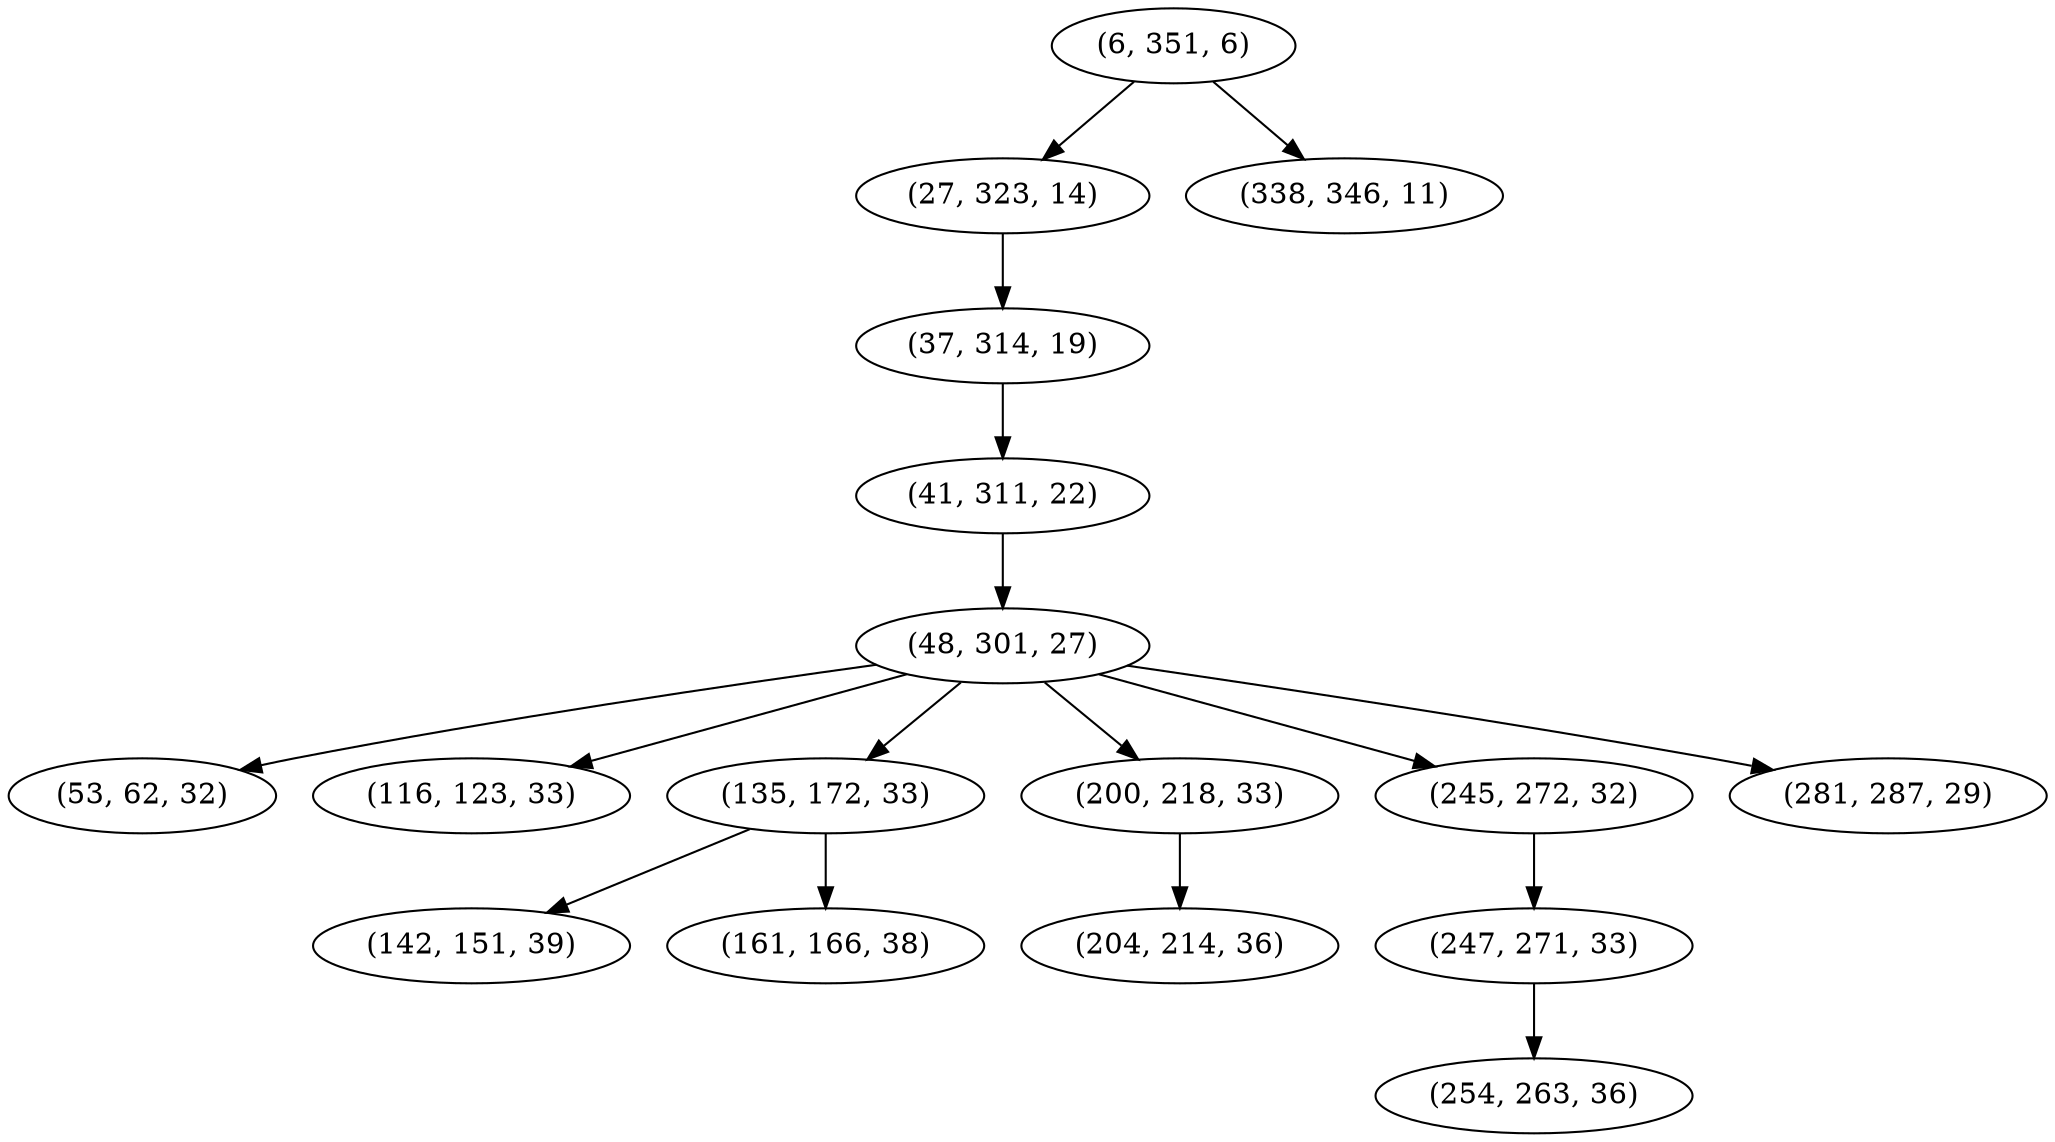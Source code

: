 digraph tree {
    "(6, 351, 6)";
    "(27, 323, 14)";
    "(37, 314, 19)";
    "(41, 311, 22)";
    "(48, 301, 27)";
    "(53, 62, 32)";
    "(116, 123, 33)";
    "(135, 172, 33)";
    "(142, 151, 39)";
    "(161, 166, 38)";
    "(200, 218, 33)";
    "(204, 214, 36)";
    "(245, 272, 32)";
    "(247, 271, 33)";
    "(254, 263, 36)";
    "(281, 287, 29)";
    "(338, 346, 11)";
    "(6, 351, 6)" -> "(27, 323, 14)";
    "(6, 351, 6)" -> "(338, 346, 11)";
    "(27, 323, 14)" -> "(37, 314, 19)";
    "(37, 314, 19)" -> "(41, 311, 22)";
    "(41, 311, 22)" -> "(48, 301, 27)";
    "(48, 301, 27)" -> "(53, 62, 32)";
    "(48, 301, 27)" -> "(116, 123, 33)";
    "(48, 301, 27)" -> "(135, 172, 33)";
    "(48, 301, 27)" -> "(200, 218, 33)";
    "(48, 301, 27)" -> "(245, 272, 32)";
    "(48, 301, 27)" -> "(281, 287, 29)";
    "(135, 172, 33)" -> "(142, 151, 39)";
    "(135, 172, 33)" -> "(161, 166, 38)";
    "(200, 218, 33)" -> "(204, 214, 36)";
    "(245, 272, 32)" -> "(247, 271, 33)";
    "(247, 271, 33)" -> "(254, 263, 36)";
}
